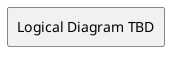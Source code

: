 @startuml
  rectangle "Logical Diagram TBD"
@enduml

package "User" #ffffcc {

}

package "Used" #ffffcc {

}

package "<%= nameSpaces %>" #lightblue {

    interface "<%= nameSpaces %>" {
    }

    CLI ()-- "<%= nameSpaces %>"
    REST ()-- "<%= nameSpaces %>"
    Web ()-- "<%= nameSpaces %>"
}

User --> "<%= nameSpaces %>"
"<%= nameSpaces %>" --> Used

